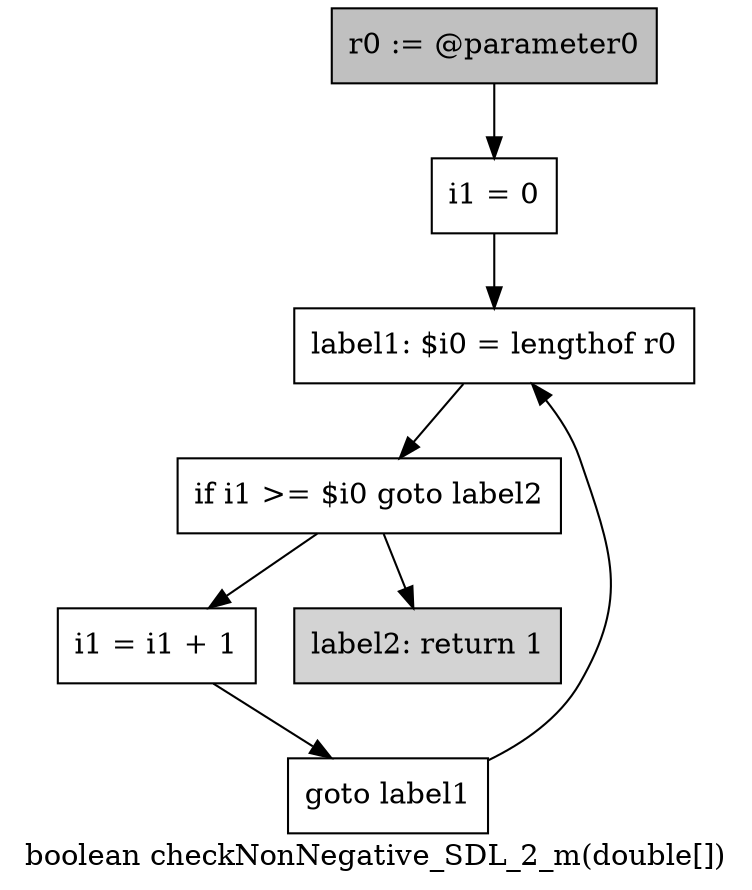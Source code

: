 digraph "boolean checkNonNegative_SDL_2_m(double[])" {
    label="boolean checkNonNegative_SDL_2_m(double[])";
    node [shape=box];
    "0" [style=filled,fillcolor=gray,label="r0 := @parameter0",];
    "1" [label="i1 = 0",];
    "0"->"1";
    "2" [label="label1: $i0 = lengthof r0",];
    "1"->"2";
    "3" [label="if i1 >= $i0 goto label2",];
    "2"->"3";
    "4" [label="i1 = i1 + 1",];
    "3"->"4";
    "6" [style=filled,fillcolor=lightgray,label="label2: return 1",];
    "3"->"6";
    "5" [label="goto label1",];
    "4"->"5";
    "5"->"2";
}
